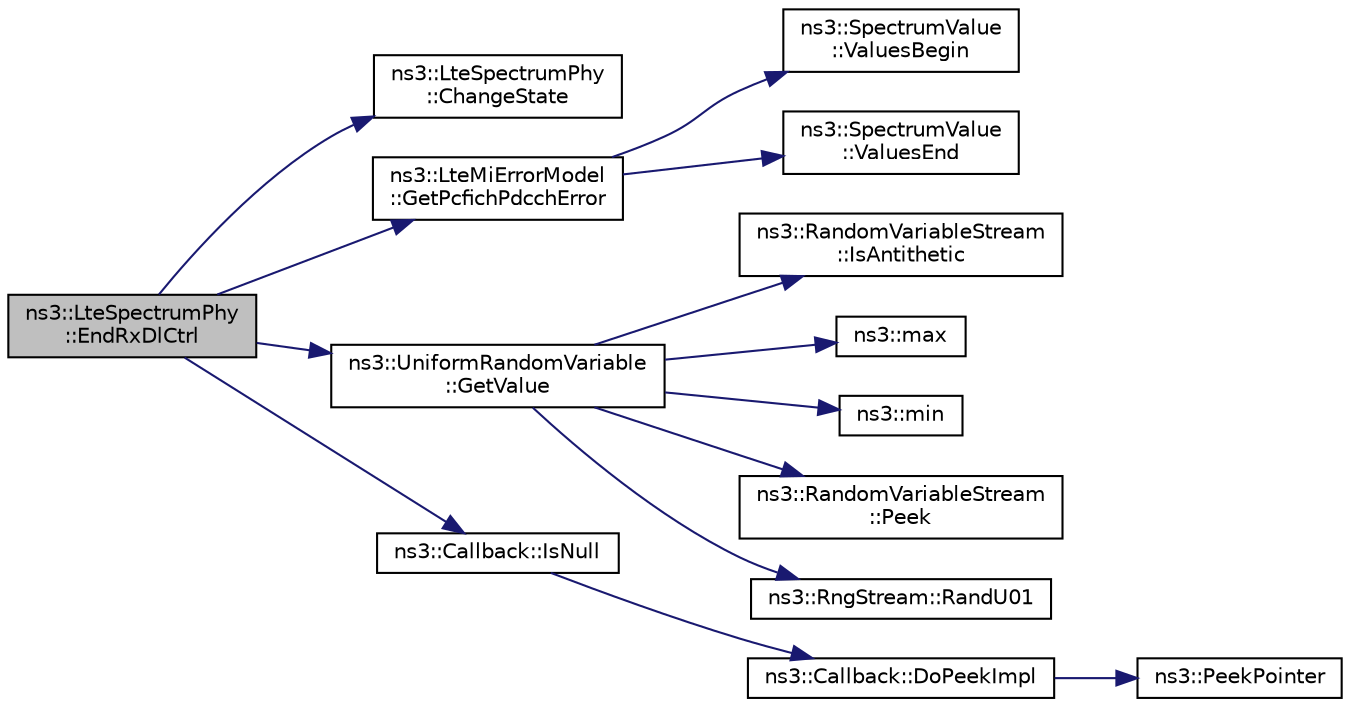 digraph "ns3::LteSpectrumPhy::EndRxDlCtrl"
{
 // LATEX_PDF_SIZE
  edge [fontname="Helvetica",fontsize="10",labelfontname="Helvetica",labelfontsize="10"];
  node [fontname="Helvetica",fontsize="10",shape=record];
  rankdir="LR";
  Node1 [label="ns3::LteSpectrumPhy\l::EndRxDlCtrl",height=0.2,width=0.4,color="black", fillcolor="grey75", style="filled", fontcolor="black",tooltip="End receive DL control function."];
  Node1 -> Node2 [color="midnightblue",fontsize="10",style="solid",fontname="Helvetica"];
  Node2 [label="ns3::LteSpectrumPhy\l::ChangeState",height=0.2,width=0.4,color="black", fillcolor="white", style="filled",URL="$classns3_1_1_lte_spectrum_phy.html#a64a105b7c580b3d6dc5cd4b97d1223d9",tooltip="Change state function."];
  Node1 -> Node3 [color="midnightblue",fontsize="10",style="solid",fontname="Helvetica"];
  Node3 [label="ns3::LteMiErrorModel\l::GetPcfichPdcchError",height=0.2,width=0.4,color="black", fillcolor="white", style="filled",URL="$classns3_1_1_lte_mi_error_model.html#aafb97369cd64898fca6da09d9a881c06",tooltip="run the error-model algorithm for the specified PCFICH+PDCCH channels"];
  Node3 -> Node4 [color="midnightblue",fontsize="10",style="solid",fontname="Helvetica"];
  Node4 [label="ns3::SpectrumValue\l::ValuesBegin",height=0.2,width=0.4,color="black", fillcolor="white", style="filled",URL="$classns3_1_1_spectrum_value.html#a3b1adae7ee52561bf560d7b604d9947d",tooltip=" "];
  Node3 -> Node5 [color="midnightblue",fontsize="10",style="solid",fontname="Helvetica"];
  Node5 [label="ns3::SpectrumValue\l::ValuesEnd",height=0.2,width=0.4,color="black", fillcolor="white", style="filled",URL="$classns3_1_1_spectrum_value.html#aa0e76e888fc6cba3b01bf638b6c4567f",tooltip=" "];
  Node1 -> Node6 [color="midnightblue",fontsize="10",style="solid",fontname="Helvetica"];
  Node6 [label="ns3::UniformRandomVariable\l::GetValue",height=0.2,width=0.4,color="black", fillcolor="white", style="filled",URL="$classns3_1_1_uniform_random_variable.html#a03822d8c86ac51e9aa83bbc73041386b",tooltip="Get the next random value, as a double in the specified range ."];
  Node6 -> Node7 [color="midnightblue",fontsize="10",style="solid",fontname="Helvetica"];
  Node7 [label="ns3::RandomVariableStream\l::IsAntithetic",height=0.2,width=0.4,color="black", fillcolor="white", style="filled",URL="$classns3_1_1_random_variable_stream.html#ae8f50692f36f1403a22d0cbb9c488db2",tooltip="Check if antithetic values will be generated."];
  Node6 -> Node8 [color="midnightblue",fontsize="10",style="solid",fontname="Helvetica"];
  Node8 [label="ns3::max",height=0.2,width=0.4,color="black", fillcolor="white", style="filled",URL="$namespacens3.html#a548291fa9e4e7d6a57814dfcbbebce9b",tooltip=" "];
  Node6 -> Node9 [color="midnightblue",fontsize="10",style="solid",fontname="Helvetica"];
  Node9 [label="ns3::min",height=0.2,width=0.4,color="black", fillcolor="white", style="filled",URL="$namespacens3.html#a66840605409c3caeff0d2a728b68dc6d",tooltip=" "];
  Node6 -> Node10 [color="midnightblue",fontsize="10",style="solid",fontname="Helvetica"];
  Node10 [label="ns3::RandomVariableStream\l::Peek",height=0.2,width=0.4,color="black", fillcolor="white", style="filled",URL="$classns3_1_1_random_variable_stream.html#a72b37a5c0a574a51df77d378d9101936",tooltip="Get the pointer to the underlying RngStream."];
  Node6 -> Node11 [color="midnightblue",fontsize="10",style="solid",fontname="Helvetica"];
  Node11 [label="ns3::RngStream::RandU01",height=0.2,width=0.4,color="black", fillcolor="white", style="filled",URL="$classns3_1_1_rng_stream.html#a46be36426b8bc712e9de468b63558c22",tooltip="Generate the next random number for this stream."];
  Node1 -> Node12 [color="midnightblue",fontsize="10",style="solid",fontname="Helvetica"];
  Node12 [label="ns3::Callback::IsNull",height=0.2,width=0.4,color="black", fillcolor="white", style="filled",URL="$classns3_1_1_callback.html#a42eb007ca42c35b96daa497d6d42d5f2",tooltip="Check for null implementation."];
  Node12 -> Node13 [color="midnightblue",fontsize="10",style="solid",fontname="Helvetica"];
  Node13 [label="ns3::Callback::DoPeekImpl",height=0.2,width=0.4,color="black", fillcolor="white", style="filled",URL="$classns3_1_1_callback.html#a82de10d58e899c61aec3867f9b1f2f33",tooltip=" "];
  Node13 -> Node14 [color="midnightblue",fontsize="10",style="solid",fontname="Helvetica"];
  Node14 [label="ns3::PeekPointer",height=0.2,width=0.4,color="black", fillcolor="white", style="filled",URL="$namespacens3.html#af2a7557fe9afdd98d8f6f8f6e412cf5a",tooltip=" "];
}

